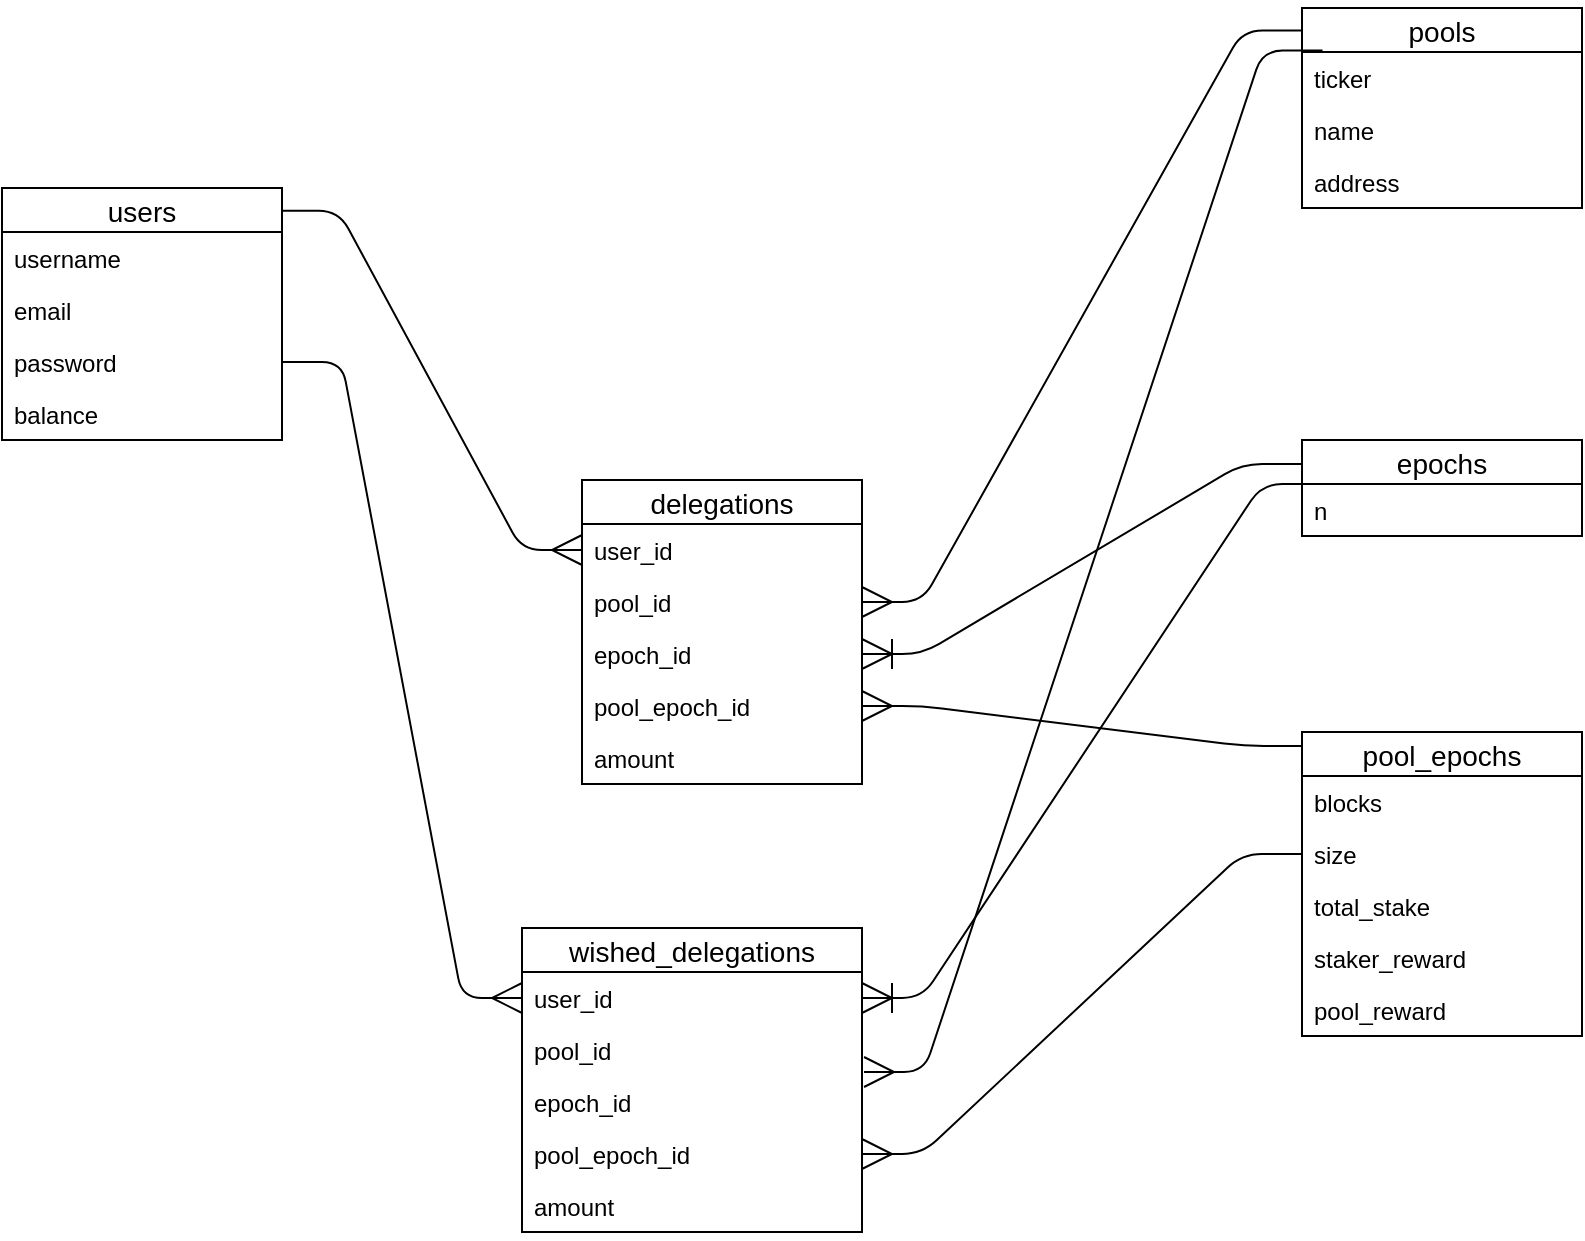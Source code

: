 <mxfile version="13.1.13" type="device"><diagram id="C5RBs43oDa-KdzZeNtuy" name="Page-1"><mxGraphModel dx="1875" dy="660" grid="1" gridSize="10" guides="1" tooltips="1" connect="1" arrows="1" fold="1" page="1" pageScale="1" pageWidth="827" pageHeight="1169" math="0" shadow="0"><root><mxCell id="WIyWlLk6GJQsqaUBKTNV-0"/><mxCell id="WIyWlLk6GJQsqaUBKTNV-1" parent="WIyWlLk6GJQsqaUBKTNV-0"/><mxCell id="H6Clq4oezn_HzWMXLctE-61" value="" style="edgeStyle=entityRelationEdgeStyle;fontSize=12;html=1;endArrow=none;startArrow=ERoneToMany;startFill=0;endFill=0;entryX=0;entryY=0.25;entryDx=0;entryDy=0;exitX=1;exitY=0.5;exitDx=0;exitDy=0;strokeWidth=1;endSize=13;startSize=13;" edge="1" parent="WIyWlLk6GJQsqaUBKTNV-1" source="H6Clq4oezn_HzWMXLctE-43" target="H6Clq4oezn_HzWMXLctE-38"><mxGeometry width="100" height="100" relative="1" as="geometry"><mxPoint x="364" y="338" as="sourcePoint"/><mxPoint x="464" y="238" as="targetPoint"/></mxGeometry></mxCell><mxCell id="H6Clq4oezn_HzWMXLctE-64" value="" style="edgeStyle=entityRelationEdgeStyle;fontSize=12;html=1;endArrow=ERmany;startArrow=none;strokeWidth=1;exitX=0.988;exitY=0.09;exitDx=0;exitDy=0;entryX=0;entryY=0.5;entryDx=0;entryDy=0;endSize=13;startSize=13;exitPerimeter=0;startFill=0;" edge="1" parent="WIyWlLk6GJQsqaUBKTNV-1" source="H6Clq4oezn_HzWMXLctE-20" target="H6Clq4oezn_HzWMXLctE-34"><mxGeometry width="100" height="100" relative="1" as="geometry"><mxPoint x="350" y="260" as="sourcePoint"/><mxPoint x="450" y="160" as="targetPoint"/></mxGeometry></mxCell><mxCell id="H6Clq4oezn_HzWMXLctE-65" value="" style="edgeStyle=entityRelationEdgeStyle;fontSize=12;html=1;endArrow=none;startArrow=ERmany;strokeWidth=1;exitX=1;exitY=0.5;exitDx=0;exitDy=0;entryX=0.002;entryY=0.113;entryDx=0;entryDy=0;endSize=13;startSize=13;entryPerimeter=0;endFill=0;" edge="1" parent="WIyWlLk6GJQsqaUBKTNV-1" source="H6Clq4oezn_HzWMXLctE-35" target="H6Clq4oezn_HzWMXLctE-27"><mxGeometry width="100" height="100" relative="1" as="geometry"><mxPoint x="270" y="164" as="sourcePoint"/><mxPoint x="370" y="290" as="targetPoint"/></mxGeometry></mxCell><mxCell id="H6Clq4oezn_HzWMXLctE-33" value="delegations" style="swimlane;fontStyle=0;childLayout=stackLayout;horizontal=1;startSize=22;horizontalStack=0;resizeParent=1;resizeParentMax=0;resizeLast=0;collapsible=1;marginBottom=0;align=center;fontSize=14;" vertex="1" parent="WIyWlLk6GJQsqaUBKTNV-1"><mxGeometry x="60" y="276" width="140" height="152" as="geometry"/></mxCell><mxCell id="H6Clq4oezn_HzWMXLctE-34" value="user_id" style="text;strokeColor=none;fillColor=none;spacingLeft=4;spacingRight=4;overflow=hidden;rotatable=0;points=[[0,0.5],[1,0.5]];portConstraint=eastwest;fontSize=12;" vertex="1" parent="H6Clq4oezn_HzWMXLctE-33"><mxGeometry y="22" width="140" height="26" as="geometry"/></mxCell><mxCell id="H6Clq4oezn_HzWMXLctE-35" value="pool_id" style="text;strokeColor=none;fillColor=none;spacingLeft=4;spacingRight=4;overflow=hidden;rotatable=0;points=[[0,0.5],[1,0.5]];portConstraint=eastwest;fontSize=12;" vertex="1" parent="H6Clq4oezn_HzWMXLctE-33"><mxGeometry y="48" width="140" height="26" as="geometry"/></mxCell><mxCell id="H6Clq4oezn_HzWMXLctE-43" value="epoch_id" style="text;strokeColor=none;fillColor=none;spacingLeft=4;spacingRight=4;overflow=hidden;rotatable=0;points=[[0,0.5],[1,0.5]];portConstraint=eastwest;fontSize=12;" vertex="1" parent="H6Clq4oezn_HzWMXLctE-33"><mxGeometry y="74" width="140" height="26" as="geometry"/></mxCell><mxCell id="H6Clq4oezn_HzWMXLctE-70" value="pool_epoch_id" style="text;strokeColor=none;fillColor=none;spacingLeft=4;spacingRight=4;overflow=hidden;rotatable=0;points=[[0,0.5],[1,0.5]];portConstraint=eastwest;fontSize=12;" vertex="1" parent="H6Clq4oezn_HzWMXLctE-33"><mxGeometry y="100" width="140" height="26" as="geometry"/></mxCell><mxCell id="H6Clq4oezn_HzWMXLctE-71" value="amount" style="text;strokeColor=none;fillColor=none;spacingLeft=4;spacingRight=4;overflow=hidden;rotatable=0;points=[[0,0.5],[1,0.5]];portConstraint=eastwest;fontSize=12;" vertex="1" parent="H6Clq4oezn_HzWMXLctE-33"><mxGeometry y="126" width="140" height="26" as="geometry"/></mxCell><mxCell id="H6Clq4oezn_HzWMXLctE-79" value="" style="edgeStyle=entityRelationEdgeStyle;fontSize=12;html=1;endArrow=none;startArrow=ERmany;strokeWidth=1;exitX=1;exitY=0.5;exitDx=0;exitDy=0;entryX=0.007;entryY=0.046;entryDx=0;entryDy=0;endSize=13;startSize=13;entryPerimeter=0;endFill=0;" edge="1" parent="WIyWlLk6GJQsqaUBKTNV-1" source="H6Clq4oezn_HzWMXLctE-70" target="H6Clq4oezn_HzWMXLctE-50"><mxGeometry width="100" height="100" relative="1" as="geometry"><mxPoint x="320" y="445.7" as="sourcePoint"/><mxPoint x="394.28" y="170.0" as="targetPoint"/></mxGeometry></mxCell><mxCell id="H6Clq4oezn_HzWMXLctE-27" value="pools" style="swimlane;fontStyle=0;childLayout=stackLayout;horizontal=1;startSize=22;horizontalStack=0;resizeParent=1;resizeParentMax=0;resizeLast=0;collapsible=1;marginBottom=0;align=center;fontSize=14;" vertex="1" parent="WIyWlLk6GJQsqaUBKTNV-1"><mxGeometry x="420" y="40" width="140" height="100" as="geometry"/></mxCell><mxCell id="H6Clq4oezn_HzWMXLctE-28" value="ticker" style="text;strokeColor=none;fillColor=none;spacingLeft=4;spacingRight=4;overflow=hidden;rotatable=0;points=[[0,0.5],[1,0.5]];portConstraint=eastwest;fontSize=12;" vertex="1" parent="H6Clq4oezn_HzWMXLctE-27"><mxGeometry y="22" width="140" height="26" as="geometry"/></mxCell><mxCell id="H6Clq4oezn_HzWMXLctE-29" value="name" style="text;strokeColor=none;fillColor=none;spacingLeft=4;spacingRight=4;overflow=hidden;rotatable=0;points=[[0,0.5],[1,0.5]];portConstraint=eastwest;fontSize=12;" vertex="1" parent="H6Clq4oezn_HzWMXLctE-27"><mxGeometry y="48" width="140" height="26" as="geometry"/></mxCell><mxCell id="H6Clq4oezn_HzWMXLctE-44" value="address" style="text;strokeColor=none;fillColor=none;spacingLeft=4;spacingRight=4;overflow=hidden;rotatable=0;points=[[0,0.5],[1,0.5]];portConstraint=eastwest;fontSize=12;" vertex="1" parent="H6Clq4oezn_HzWMXLctE-27"><mxGeometry y="74" width="140" height="26" as="geometry"/></mxCell><mxCell id="H6Clq4oezn_HzWMXLctE-20" value="users" style="swimlane;fontStyle=0;childLayout=stackLayout;horizontal=1;startSize=22;horizontalStack=0;resizeParent=1;resizeParentMax=0;resizeLast=0;collapsible=1;marginBottom=0;align=center;fontSize=14;" vertex="1" parent="WIyWlLk6GJQsqaUBKTNV-1"><mxGeometry x="-230" y="130" width="140" height="126" as="geometry"/></mxCell><mxCell id="H6Clq4oezn_HzWMXLctE-21" value="username" style="text;strokeColor=none;fillColor=none;spacingLeft=4;spacingRight=4;overflow=hidden;rotatable=0;points=[[0,0.5],[1,0.5]];portConstraint=eastwest;fontSize=12;" vertex="1" parent="H6Clq4oezn_HzWMXLctE-20"><mxGeometry y="22" width="140" height="26" as="geometry"/></mxCell><mxCell id="H6Clq4oezn_HzWMXLctE-22" value="email" style="text;strokeColor=none;fillColor=none;spacingLeft=4;spacingRight=4;overflow=hidden;rotatable=0;points=[[0,0.5],[1,0.5]];portConstraint=eastwest;fontSize=12;" vertex="1" parent="H6Clq4oezn_HzWMXLctE-20"><mxGeometry y="48" width="140" height="26" as="geometry"/></mxCell><mxCell id="H6Clq4oezn_HzWMXLctE-23" value="password" style="text;strokeColor=none;fillColor=none;spacingLeft=4;spacingRight=4;overflow=hidden;rotatable=0;points=[[0,0.5],[1,0.5]];portConstraint=eastwest;fontSize=12;" vertex="1" parent="H6Clq4oezn_HzWMXLctE-20"><mxGeometry y="74" width="140" height="26" as="geometry"/></mxCell><mxCell id="H6Clq4oezn_HzWMXLctE-26" value="balance" style="text;strokeColor=none;fillColor=none;spacingLeft=4;spacingRight=4;overflow=hidden;rotatable=0;points=[[0,0.5],[1,0.5]];portConstraint=eastwest;fontSize=12;" vertex="1" parent="H6Clq4oezn_HzWMXLctE-20"><mxGeometry y="100" width="140" height="26" as="geometry"/></mxCell><mxCell id="H6Clq4oezn_HzWMXLctE-80" value="wished_delegations" style="swimlane;fontStyle=0;childLayout=stackLayout;horizontal=1;startSize=22;horizontalStack=0;resizeParent=1;resizeParentMax=0;resizeLast=0;collapsible=1;marginBottom=0;align=center;fontSize=14;" vertex="1" parent="WIyWlLk6GJQsqaUBKTNV-1"><mxGeometry x="30" y="500" width="170" height="152" as="geometry"/></mxCell><mxCell id="H6Clq4oezn_HzWMXLctE-81" value="user_id" style="text;strokeColor=none;fillColor=none;spacingLeft=4;spacingRight=4;overflow=hidden;rotatable=0;points=[[0,0.5],[1,0.5]];portConstraint=eastwest;fontSize=12;" vertex="1" parent="H6Clq4oezn_HzWMXLctE-80"><mxGeometry y="22" width="170" height="26" as="geometry"/></mxCell><mxCell id="H6Clq4oezn_HzWMXLctE-82" value="pool_id" style="text;strokeColor=none;fillColor=none;spacingLeft=4;spacingRight=4;overflow=hidden;rotatable=0;points=[[0,0.5],[1,0.5]];portConstraint=eastwest;fontSize=12;" vertex="1" parent="H6Clq4oezn_HzWMXLctE-80"><mxGeometry y="48" width="170" height="26" as="geometry"/></mxCell><mxCell id="H6Clq4oezn_HzWMXLctE-83" value="epoch_id" style="text;strokeColor=none;fillColor=none;spacingLeft=4;spacingRight=4;overflow=hidden;rotatable=0;points=[[0,0.5],[1,0.5]];portConstraint=eastwest;fontSize=12;" vertex="1" parent="H6Clq4oezn_HzWMXLctE-80"><mxGeometry y="74" width="170" height="26" as="geometry"/></mxCell><mxCell id="H6Clq4oezn_HzWMXLctE-84" value="pool_epoch_id" style="text;strokeColor=none;fillColor=none;spacingLeft=4;spacingRight=4;overflow=hidden;rotatable=0;points=[[0,0.5],[1,0.5]];portConstraint=eastwest;fontSize=12;" vertex="1" parent="H6Clq4oezn_HzWMXLctE-80"><mxGeometry y="100" width="170" height="26" as="geometry"/></mxCell><mxCell id="H6Clq4oezn_HzWMXLctE-85" value="amount" style="text;strokeColor=none;fillColor=none;spacingLeft=4;spacingRight=4;overflow=hidden;rotatable=0;points=[[0,0.5],[1,0.5]];portConstraint=eastwest;fontSize=12;" vertex="1" parent="H6Clq4oezn_HzWMXLctE-80"><mxGeometry y="126" width="170" height="26" as="geometry"/></mxCell><mxCell id="H6Clq4oezn_HzWMXLctE-50" value="pool_epochs" style="swimlane;fontStyle=0;childLayout=stackLayout;horizontal=1;startSize=22;horizontalStack=0;resizeParent=1;resizeParentMax=0;resizeLast=0;collapsible=1;marginBottom=0;align=center;fontSize=14;" vertex="1" parent="WIyWlLk6GJQsqaUBKTNV-1"><mxGeometry x="420" y="402" width="140" height="152" as="geometry"/></mxCell><mxCell id="H6Clq4oezn_HzWMXLctE-54" value="blocks" style="text;strokeColor=none;fillColor=none;spacingLeft=4;spacingRight=4;overflow=hidden;rotatable=0;points=[[0,0.5],[1,0.5]];portConstraint=eastwest;fontSize=12;" vertex="1" parent="H6Clq4oezn_HzWMXLctE-50"><mxGeometry y="22" width="140" height="26" as="geometry"/></mxCell><mxCell id="H6Clq4oezn_HzWMXLctE-55" value="size" style="text;strokeColor=none;fillColor=none;spacingLeft=4;spacingRight=4;overflow=hidden;rotatable=0;points=[[0,0.5],[1,0.5]];portConstraint=eastwest;fontSize=12;" vertex="1" parent="H6Clq4oezn_HzWMXLctE-50"><mxGeometry y="48" width="140" height="26" as="geometry"/></mxCell><mxCell id="H6Clq4oezn_HzWMXLctE-56" value="total_stake" style="text;strokeColor=none;fillColor=none;spacingLeft=4;spacingRight=4;overflow=hidden;rotatable=0;points=[[0,0.5],[1,0.5]];portConstraint=eastwest;fontSize=12;" vertex="1" parent="H6Clq4oezn_HzWMXLctE-50"><mxGeometry y="74" width="140" height="26" as="geometry"/></mxCell><mxCell id="H6Clq4oezn_HzWMXLctE-57" value="staker_reward" style="text;strokeColor=none;fillColor=none;spacingLeft=4;spacingRight=4;overflow=hidden;rotatable=0;points=[[0,0.5],[1,0.5]];portConstraint=eastwest;fontSize=12;" vertex="1" parent="H6Clq4oezn_HzWMXLctE-50"><mxGeometry y="100" width="140" height="26" as="geometry"/></mxCell><mxCell id="H6Clq4oezn_HzWMXLctE-58" value="pool_reward" style="text;strokeColor=none;fillColor=none;spacingLeft=4;spacingRight=4;overflow=hidden;rotatable=0;points=[[0,0.5],[1,0.5]];portConstraint=eastwest;fontSize=12;" vertex="1" parent="H6Clq4oezn_HzWMXLctE-50"><mxGeometry y="126" width="140" height="26" as="geometry"/></mxCell><mxCell id="H6Clq4oezn_HzWMXLctE-38" value="epochs" style="swimlane;fontStyle=0;childLayout=stackLayout;horizontal=1;startSize=22;horizontalStack=0;resizeParent=1;resizeParentMax=0;resizeLast=0;collapsible=1;marginBottom=0;align=center;fontSize=14;" vertex="1" parent="WIyWlLk6GJQsqaUBKTNV-1"><mxGeometry x="420" y="256" width="140" height="48" as="geometry"/></mxCell><mxCell id="H6Clq4oezn_HzWMXLctE-39" value="n" style="text;strokeColor=none;fillColor=none;spacingLeft=4;spacingRight=4;overflow=hidden;rotatable=0;points=[[0,0.5],[1,0.5]];portConstraint=eastwest;fontSize=12;" vertex="1" parent="H6Clq4oezn_HzWMXLctE-38"><mxGeometry y="22" width="140" height="26" as="geometry"/></mxCell><mxCell id="H6Clq4oezn_HzWMXLctE-88" value="" style="edgeStyle=entityRelationEdgeStyle;fontSize=12;html=1;endArrow=none;startArrow=ERmany;strokeWidth=1;exitX=1;exitY=0.5;exitDx=0;exitDy=0;entryX=0;entryY=0.5;entryDx=0;entryDy=0;endSize=13;startSize=13;endFill=0;" edge="1" parent="WIyWlLk6GJQsqaUBKTNV-1" source="H6Clq4oezn_HzWMXLctE-84" target="H6Clq4oezn_HzWMXLctE-55"><mxGeometry width="100" height="100" relative="1" as="geometry"><mxPoint x="210" y="399" as="sourcePoint"/><mxPoint x="430.98" y="418.992" as="targetPoint"/></mxGeometry></mxCell><mxCell id="H6Clq4oezn_HzWMXLctE-89" value="" style="edgeStyle=entityRelationEdgeStyle;fontSize=12;html=1;endArrow=ERmany;startArrow=none;strokeWidth=1;exitX=1;exitY=0.5;exitDx=0;exitDy=0;entryX=0;entryY=0.5;entryDx=0;entryDy=0;endSize=13;startSize=13;startFill=0;" edge="1" parent="WIyWlLk6GJQsqaUBKTNV-1" source="H6Clq4oezn_HzWMXLctE-23" target="H6Clq4oezn_HzWMXLctE-81"><mxGeometry width="100" height="100" relative="1" as="geometry"><mxPoint x="-91.68" y="220.0" as="sourcePoint"/><mxPoint x="60" y="389.66" as="targetPoint"/></mxGeometry></mxCell><mxCell id="H6Clq4oezn_HzWMXLctE-90" value="" style="edgeStyle=entityRelationEdgeStyle;fontSize=12;html=1;endArrow=none;startArrow=ERoneToMany;startFill=0;endFill=0;entryX=0;entryY=0.25;entryDx=0;entryDy=0;exitX=1;exitY=0.5;exitDx=0;exitDy=0;strokeWidth=1;endSize=13;startSize=13;" edge="1" parent="WIyWlLk6GJQsqaUBKTNV-1" source="H6Clq4oezn_HzWMXLctE-81"><mxGeometry width="100" height="100" relative="1" as="geometry"><mxPoint x="210" y="373" as="sourcePoint"/><mxPoint x="430" y="278" as="targetPoint"/></mxGeometry></mxCell><mxCell id="H6Clq4oezn_HzWMXLctE-91" value="" style="edgeStyle=entityRelationEdgeStyle;fontSize=12;html=1;endArrow=none;startArrow=ERmany;strokeWidth=1;exitX=1.006;exitY=-0.077;exitDx=0;exitDy=0;entryX=0.002;entryY=0.113;entryDx=0;entryDy=0;endSize=13;startSize=13;entryPerimeter=0;endFill=0;exitPerimeter=0;" edge="1" parent="WIyWlLk6GJQsqaUBKTNV-1" source="H6Clq4oezn_HzWMXLctE-83"><mxGeometry width="100" height="100" relative="1" as="geometry"><mxPoint x="210" y="347" as="sourcePoint"/><mxPoint x="430.28" y="61.3" as="targetPoint"/></mxGeometry></mxCell></root></mxGraphModel></diagram></mxfile>